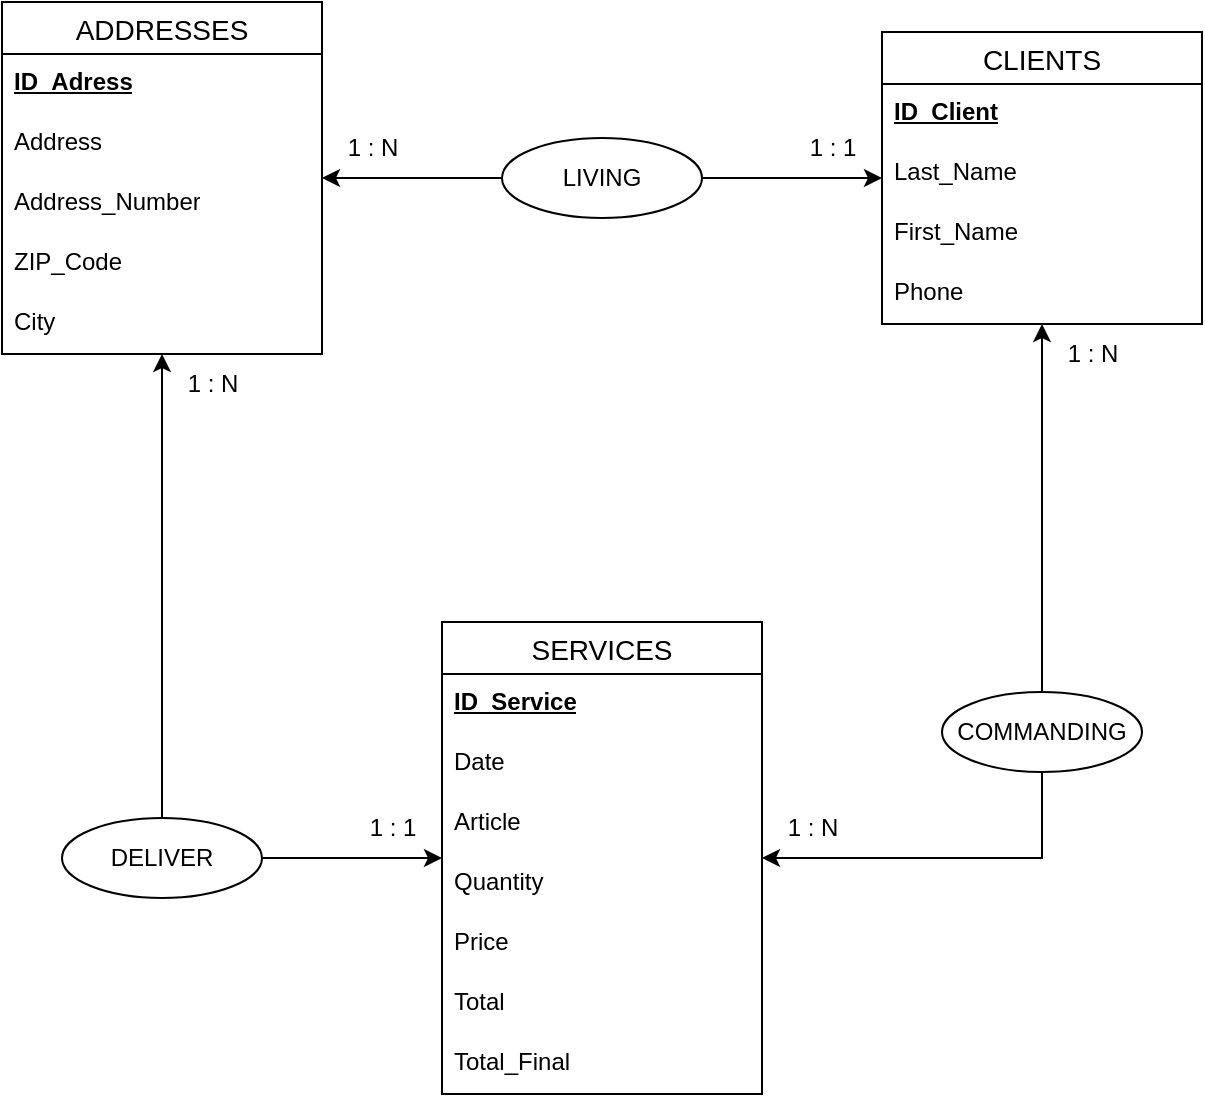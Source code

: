 <mxfile version="24.7.8">
  <diagram name="Page-1" id="2-whnnNBcFKEoTaCORXn">
    <mxGraphModel dx="1434" dy="836" grid="1" gridSize="10" guides="1" tooltips="1" connect="1" arrows="1" fold="1" page="1" pageScale="1" pageWidth="827" pageHeight="1169" math="0" shadow="0">
      <root>
        <mxCell id="0" />
        <mxCell id="1" parent="0" />
        <mxCell id="rGCrZKe-typf3aHiz2Yx-1" value="CLIENTS" style="swimlane;fontStyle=0;childLayout=stackLayout;horizontal=1;startSize=26;horizontalStack=0;resizeParent=1;resizeParentMax=0;resizeLast=0;collapsible=1;marginBottom=0;align=center;fontSize=14;" vertex="1" parent="1">
          <mxGeometry x="440" y="235" width="160" height="146" as="geometry" />
        </mxCell>
        <mxCell id="rGCrZKe-typf3aHiz2Yx-2" value="&lt;b&gt;&lt;u&gt;ID_Client&lt;/u&gt;&lt;/b&gt;" style="text;strokeColor=none;fillColor=none;spacingLeft=4;spacingRight=4;overflow=hidden;rotatable=0;points=[[0,0.5],[1,0.5]];portConstraint=eastwest;fontSize=12;whiteSpace=wrap;html=1;" vertex="1" parent="rGCrZKe-typf3aHiz2Yx-1">
          <mxGeometry y="26" width="160" height="30" as="geometry" />
        </mxCell>
        <mxCell id="rGCrZKe-typf3aHiz2Yx-3" value="Last_Name" style="text;strokeColor=none;fillColor=none;spacingLeft=4;spacingRight=4;overflow=hidden;rotatable=0;points=[[0,0.5],[1,0.5]];portConstraint=eastwest;fontSize=12;whiteSpace=wrap;html=1;" vertex="1" parent="rGCrZKe-typf3aHiz2Yx-1">
          <mxGeometry y="56" width="160" height="30" as="geometry" />
        </mxCell>
        <mxCell id="rGCrZKe-typf3aHiz2Yx-4" value="First_Name" style="text;strokeColor=none;fillColor=none;spacingLeft=4;spacingRight=4;overflow=hidden;rotatable=0;points=[[0,0.5],[1,0.5]];portConstraint=eastwest;fontSize=12;whiteSpace=wrap;html=1;" vertex="1" parent="rGCrZKe-typf3aHiz2Yx-1">
          <mxGeometry y="86" width="160" height="30" as="geometry" />
        </mxCell>
        <mxCell id="rGCrZKe-typf3aHiz2Yx-5" value="Phone" style="text;strokeColor=none;fillColor=none;spacingLeft=4;spacingRight=4;overflow=hidden;rotatable=0;points=[[0,0.5],[1,0.5]];portConstraint=eastwest;fontSize=12;whiteSpace=wrap;html=1;" vertex="1" parent="rGCrZKe-typf3aHiz2Yx-1">
          <mxGeometry y="116" width="160" height="30" as="geometry" />
        </mxCell>
        <mxCell id="rGCrZKe-typf3aHiz2Yx-6" value="SERVICES" style="swimlane;fontStyle=0;childLayout=stackLayout;horizontal=1;startSize=26;horizontalStack=0;resizeParent=1;resizeParentMax=0;resizeLast=0;collapsible=1;marginBottom=0;align=center;fontSize=14;" vertex="1" parent="1">
          <mxGeometry x="220" y="530" width="160" height="236" as="geometry" />
        </mxCell>
        <mxCell id="rGCrZKe-typf3aHiz2Yx-7" value="&lt;b&gt;&lt;u&gt;ID_Service&lt;/u&gt;&lt;/b&gt;" style="text;strokeColor=none;fillColor=none;spacingLeft=4;spacingRight=4;overflow=hidden;rotatable=0;points=[[0,0.5],[1,0.5]];portConstraint=eastwest;fontSize=12;whiteSpace=wrap;html=1;" vertex="1" parent="rGCrZKe-typf3aHiz2Yx-6">
          <mxGeometry y="26" width="160" height="30" as="geometry" />
        </mxCell>
        <mxCell id="rGCrZKe-typf3aHiz2Yx-8" value="Date" style="text;strokeColor=none;fillColor=none;spacingLeft=4;spacingRight=4;overflow=hidden;rotatable=0;points=[[0,0.5],[1,0.5]];portConstraint=eastwest;fontSize=12;whiteSpace=wrap;html=1;" vertex="1" parent="rGCrZKe-typf3aHiz2Yx-6">
          <mxGeometry y="56" width="160" height="30" as="geometry" />
        </mxCell>
        <mxCell id="rGCrZKe-typf3aHiz2Yx-19" value="Article" style="text;strokeColor=none;fillColor=none;spacingLeft=4;spacingRight=4;overflow=hidden;rotatable=0;points=[[0,0.5],[1,0.5]];portConstraint=eastwest;fontSize=12;whiteSpace=wrap;html=1;" vertex="1" parent="rGCrZKe-typf3aHiz2Yx-6">
          <mxGeometry y="86" width="160" height="30" as="geometry" />
        </mxCell>
        <mxCell id="rGCrZKe-typf3aHiz2Yx-17" value="Quantity" style="text;strokeColor=none;fillColor=none;spacingLeft=4;spacingRight=4;overflow=hidden;rotatable=0;points=[[0,0.5],[1,0.5]];portConstraint=eastwest;fontSize=12;whiteSpace=wrap;html=1;" vertex="1" parent="rGCrZKe-typf3aHiz2Yx-6">
          <mxGeometry y="116" width="160" height="30" as="geometry" />
        </mxCell>
        <mxCell id="rGCrZKe-typf3aHiz2Yx-9" value="Price" style="text;strokeColor=none;fillColor=none;spacingLeft=4;spacingRight=4;overflow=hidden;rotatable=0;points=[[0,0.5],[1,0.5]];portConstraint=eastwest;fontSize=12;whiteSpace=wrap;html=1;" vertex="1" parent="rGCrZKe-typf3aHiz2Yx-6">
          <mxGeometry y="146" width="160" height="30" as="geometry" />
        </mxCell>
        <mxCell id="rGCrZKe-typf3aHiz2Yx-18" value="Total" style="text;strokeColor=none;fillColor=none;spacingLeft=4;spacingRight=4;overflow=hidden;rotatable=0;points=[[0,0.5],[1,0.5]];portConstraint=eastwest;fontSize=12;whiteSpace=wrap;html=1;" vertex="1" parent="rGCrZKe-typf3aHiz2Yx-6">
          <mxGeometry y="176" width="160" height="30" as="geometry" />
        </mxCell>
        <mxCell id="rGCrZKe-typf3aHiz2Yx-20" value="Total_Final" style="text;strokeColor=none;fillColor=none;spacingLeft=4;spacingRight=4;overflow=hidden;rotatable=0;points=[[0,0.5],[1,0.5]];portConstraint=eastwest;fontSize=12;whiteSpace=wrap;html=1;" vertex="1" parent="rGCrZKe-typf3aHiz2Yx-6">
          <mxGeometry y="206" width="160" height="30" as="geometry" />
        </mxCell>
        <mxCell id="rGCrZKe-typf3aHiz2Yx-10" value="ADDRESSES" style="swimlane;fontStyle=0;childLayout=stackLayout;horizontal=1;startSize=26;horizontalStack=0;resizeParent=1;resizeParentMax=0;resizeLast=0;collapsible=1;marginBottom=0;align=center;fontSize=14;" vertex="1" parent="1">
          <mxGeometry y="220" width="160" height="176" as="geometry" />
        </mxCell>
        <mxCell id="rGCrZKe-typf3aHiz2Yx-12" value="&lt;b&gt;&lt;u&gt;ID_Adress&lt;/u&gt;&lt;/b&gt;" style="text;strokeColor=none;fillColor=none;spacingLeft=4;spacingRight=4;overflow=hidden;rotatable=0;points=[[0,0.5],[1,0.5]];portConstraint=eastwest;fontSize=12;whiteSpace=wrap;html=1;" vertex="1" parent="rGCrZKe-typf3aHiz2Yx-10">
          <mxGeometry y="26" width="160" height="30" as="geometry" />
        </mxCell>
        <mxCell id="rGCrZKe-typf3aHiz2Yx-15" value="Address" style="text;strokeColor=none;fillColor=none;spacingLeft=4;spacingRight=4;overflow=hidden;rotatable=0;points=[[0,0.5],[1,0.5]];portConstraint=eastwest;fontSize=12;whiteSpace=wrap;html=1;" vertex="1" parent="rGCrZKe-typf3aHiz2Yx-10">
          <mxGeometry y="56" width="160" height="30" as="geometry" />
        </mxCell>
        <mxCell id="rGCrZKe-typf3aHiz2Yx-14" value="Address_Number" style="text;strokeColor=none;fillColor=none;spacingLeft=4;spacingRight=4;overflow=hidden;rotatable=0;points=[[0,0.5],[1,0.5]];portConstraint=eastwest;fontSize=12;whiteSpace=wrap;html=1;" vertex="1" parent="rGCrZKe-typf3aHiz2Yx-10">
          <mxGeometry y="86" width="160" height="30" as="geometry" />
        </mxCell>
        <mxCell id="rGCrZKe-typf3aHiz2Yx-13" value="ZIP_Code" style="text;strokeColor=none;fillColor=none;spacingLeft=4;spacingRight=4;overflow=hidden;rotatable=0;points=[[0,0.5],[1,0.5]];portConstraint=eastwest;fontSize=12;whiteSpace=wrap;html=1;" vertex="1" parent="rGCrZKe-typf3aHiz2Yx-10">
          <mxGeometry y="116" width="160" height="30" as="geometry" />
        </mxCell>
        <mxCell id="rGCrZKe-typf3aHiz2Yx-16" value="City" style="text;strokeColor=none;fillColor=none;spacingLeft=4;spacingRight=4;overflow=hidden;rotatable=0;points=[[0,0.5],[1,0.5]];portConstraint=eastwest;fontSize=12;whiteSpace=wrap;html=1;" vertex="1" parent="rGCrZKe-typf3aHiz2Yx-10">
          <mxGeometry y="146" width="160" height="30" as="geometry" />
        </mxCell>
        <mxCell id="rGCrZKe-typf3aHiz2Yx-22" style="edgeStyle=orthogonalEdgeStyle;rounded=0;orthogonalLoop=1;jettySize=auto;html=1;exitX=0;exitY=0.5;exitDx=0;exitDy=0;" edge="1" parent="1" source="rGCrZKe-typf3aHiz2Yx-21" target="rGCrZKe-typf3aHiz2Yx-10">
          <mxGeometry relative="1" as="geometry" />
        </mxCell>
        <mxCell id="rGCrZKe-typf3aHiz2Yx-23" style="edgeStyle=orthogonalEdgeStyle;rounded=0;orthogonalLoop=1;jettySize=auto;html=1;exitX=1;exitY=0.5;exitDx=0;exitDy=0;" edge="1" parent="1" source="rGCrZKe-typf3aHiz2Yx-21" target="rGCrZKe-typf3aHiz2Yx-1">
          <mxGeometry relative="1" as="geometry" />
        </mxCell>
        <mxCell id="rGCrZKe-typf3aHiz2Yx-21" value="LIVING" style="ellipse;whiteSpace=wrap;html=1;align=center;" vertex="1" parent="1">
          <mxGeometry x="250" y="288" width="100" height="40" as="geometry" />
        </mxCell>
        <mxCell id="rGCrZKe-typf3aHiz2Yx-25" style="edgeStyle=orthogonalEdgeStyle;rounded=0;orthogonalLoop=1;jettySize=auto;html=1;exitX=0.5;exitY=0;exitDx=0;exitDy=0;" edge="1" parent="1" source="rGCrZKe-typf3aHiz2Yx-24" target="rGCrZKe-typf3aHiz2Yx-1">
          <mxGeometry relative="1" as="geometry" />
        </mxCell>
        <mxCell id="rGCrZKe-typf3aHiz2Yx-26" style="edgeStyle=orthogonalEdgeStyle;rounded=0;orthogonalLoop=1;jettySize=auto;html=1;exitX=0.5;exitY=1;exitDx=0;exitDy=0;" edge="1" parent="1" source="rGCrZKe-typf3aHiz2Yx-24" target="rGCrZKe-typf3aHiz2Yx-6">
          <mxGeometry relative="1" as="geometry" />
        </mxCell>
        <mxCell id="rGCrZKe-typf3aHiz2Yx-24" value="COMMANDING" style="ellipse;whiteSpace=wrap;html=1;align=center;" vertex="1" parent="1">
          <mxGeometry x="470" y="565" width="100" height="40" as="geometry" />
        </mxCell>
        <mxCell id="rGCrZKe-typf3aHiz2Yx-32" style="edgeStyle=orthogonalEdgeStyle;rounded=0;orthogonalLoop=1;jettySize=auto;html=1;exitX=1;exitY=0.5;exitDx=0;exitDy=0;" edge="1" parent="1" source="rGCrZKe-typf3aHiz2Yx-31" target="rGCrZKe-typf3aHiz2Yx-6">
          <mxGeometry relative="1" as="geometry" />
        </mxCell>
        <mxCell id="rGCrZKe-typf3aHiz2Yx-33" style="edgeStyle=orthogonalEdgeStyle;rounded=0;orthogonalLoop=1;jettySize=auto;html=1;exitX=0.5;exitY=0;exitDx=0;exitDy=0;" edge="1" parent="1" source="rGCrZKe-typf3aHiz2Yx-31" target="rGCrZKe-typf3aHiz2Yx-10">
          <mxGeometry relative="1" as="geometry" />
        </mxCell>
        <mxCell id="rGCrZKe-typf3aHiz2Yx-31" value="DELIVER" style="ellipse;whiteSpace=wrap;html=1;align=center;" vertex="1" parent="1">
          <mxGeometry x="30" y="628" width="100" height="40" as="geometry" />
        </mxCell>
        <mxCell id="rGCrZKe-typf3aHiz2Yx-36" value="1 : 1" style="text;html=1;align=center;verticalAlign=middle;resizable=0;points=[];autosize=1;strokeColor=none;fillColor=none;" vertex="1" parent="1">
          <mxGeometry x="390" y="278" width="50" height="30" as="geometry" />
        </mxCell>
        <mxCell id="rGCrZKe-typf3aHiz2Yx-37" value="1 : N" style="text;html=1;align=center;verticalAlign=middle;resizable=0;points=[];autosize=1;strokeColor=none;fillColor=none;" vertex="1" parent="1">
          <mxGeometry x="520" y="381" width="50" height="30" as="geometry" />
        </mxCell>
        <mxCell id="rGCrZKe-typf3aHiz2Yx-38" value="1 : N" style="text;html=1;align=center;verticalAlign=middle;resizable=0;points=[];autosize=1;strokeColor=none;fillColor=none;" vertex="1" parent="1">
          <mxGeometry x="380" y="618" width="50" height="30" as="geometry" />
        </mxCell>
        <mxCell id="rGCrZKe-typf3aHiz2Yx-39" value="1 : N" style="text;html=1;align=center;verticalAlign=middle;resizable=0;points=[];autosize=1;strokeColor=none;fillColor=none;" vertex="1" parent="1">
          <mxGeometry x="160" y="278" width="50" height="30" as="geometry" />
        </mxCell>
        <mxCell id="rGCrZKe-typf3aHiz2Yx-40" value="1 : N" style="text;html=1;align=center;verticalAlign=middle;resizable=0;points=[];autosize=1;strokeColor=none;fillColor=none;" vertex="1" parent="1">
          <mxGeometry x="80" y="396" width="50" height="30" as="geometry" />
        </mxCell>
        <mxCell id="rGCrZKe-typf3aHiz2Yx-41" value="1 : 1" style="text;html=1;align=center;verticalAlign=middle;resizable=0;points=[];autosize=1;strokeColor=none;fillColor=none;" vertex="1" parent="1">
          <mxGeometry x="170" y="618" width="50" height="30" as="geometry" />
        </mxCell>
      </root>
    </mxGraphModel>
  </diagram>
</mxfile>
